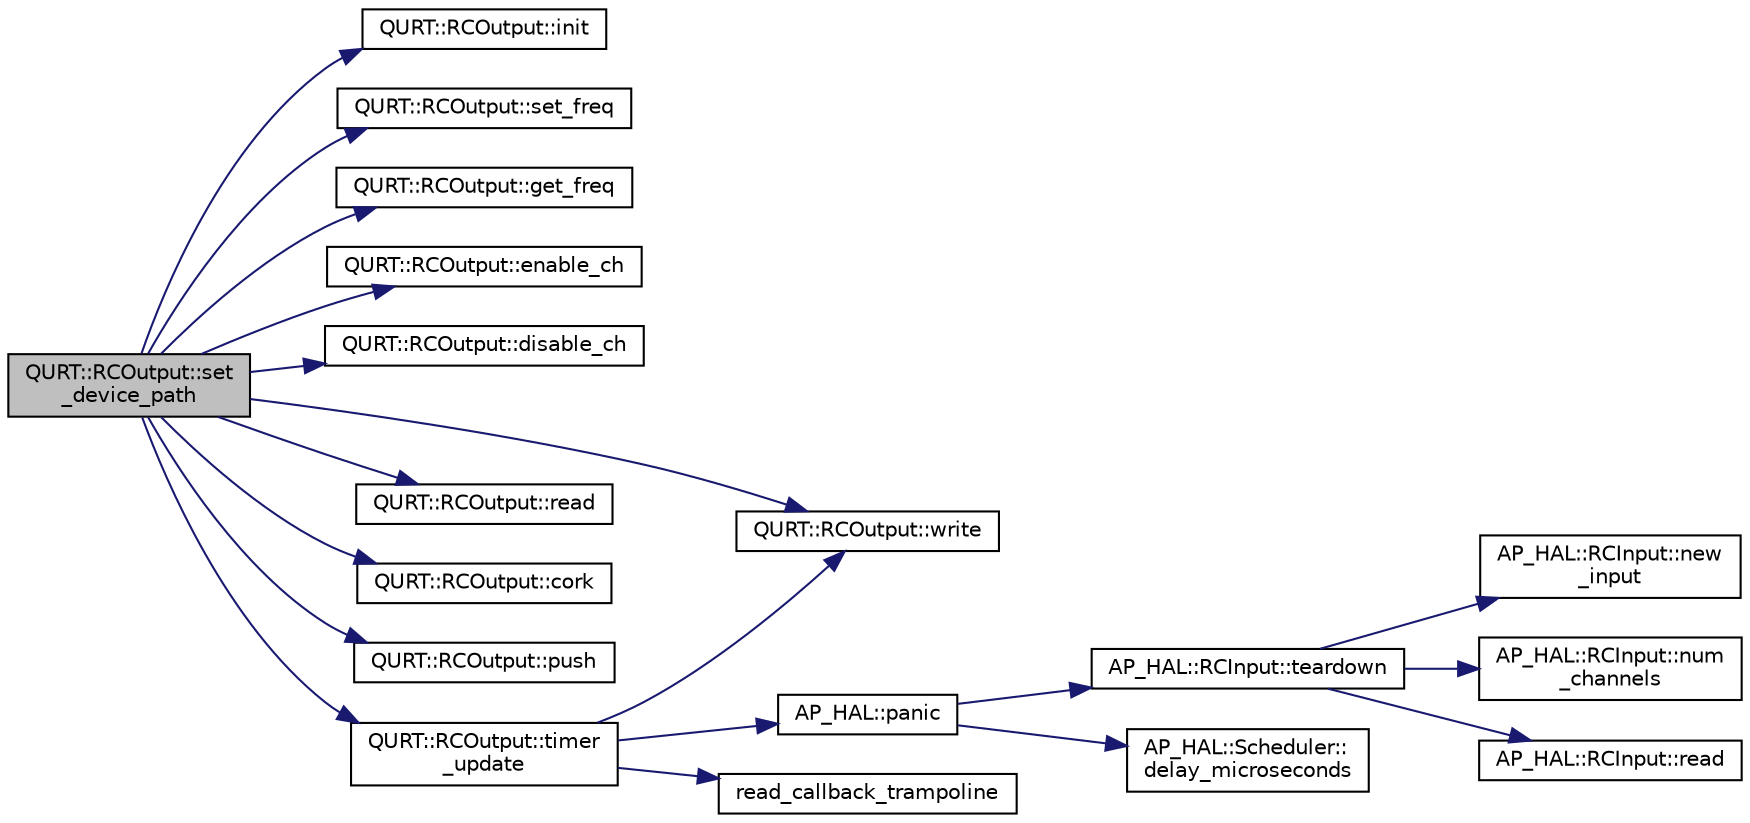 digraph "QURT::RCOutput::set_device_path"
{
 // INTERACTIVE_SVG=YES
  edge [fontname="Helvetica",fontsize="10",labelfontname="Helvetica",labelfontsize="10"];
  node [fontname="Helvetica",fontsize="10",shape=record];
  rankdir="LR";
  Node1 [label="QURT::RCOutput::set\l_device_path",height=0.2,width=0.4,color="black", fillcolor="grey75", style="filled", fontcolor="black"];
  Node1 -> Node2 [color="midnightblue",fontsize="10",style="solid",fontname="Helvetica"];
  Node2 [label="QURT::RCOutput::init",height=0.2,width=0.4,color="black", fillcolor="white", style="filled",URL="$classQURT_1_1RCOutput.html#a38815a1cab61abdfd8b12e18be35f8ff"];
  Node1 -> Node3 [color="midnightblue",fontsize="10",style="solid",fontname="Helvetica"];
  Node3 [label="QURT::RCOutput::set_freq",height=0.2,width=0.4,color="black", fillcolor="white", style="filled",URL="$classQURT_1_1RCOutput.html#a67fe295d01df1a4829095447d56bd9cb"];
  Node1 -> Node4 [color="midnightblue",fontsize="10",style="solid",fontname="Helvetica"];
  Node4 [label="QURT::RCOutput::get_freq",height=0.2,width=0.4,color="black", fillcolor="white", style="filled",URL="$classQURT_1_1RCOutput.html#a1d9ae34d07a077ef062565bd6f5c2b42"];
  Node1 -> Node5 [color="midnightblue",fontsize="10",style="solid",fontname="Helvetica"];
  Node5 [label="QURT::RCOutput::enable_ch",height=0.2,width=0.4,color="black", fillcolor="white", style="filled",URL="$classQURT_1_1RCOutput.html#a0e8bf4c4d913655d8fdb22e85e31643a"];
  Node1 -> Node6 [color="midnightblue",fontsize="10",style="solid",fontname="Helvetica"];
  Node6 [label="QURT::RCOutput::disable_ch",height=0.2,width=0.4,color="black", fillcolor="white", style="filled",URL="$classQURT_1_1RCOutput.html#a7e28acf7d84aeff1066d32b5d6171e14"];
  Node1 -> Node7 [color="midnightblue",fontsize="10",style="solid",fontname="Helvetica"];
  Node7 [label="QURT::RCOutput::write",height=0.2,width=0.4,color="black", fillcolor="white", style="filled",URL="$classQURT_1_1RCOutput.html#a027f78336f665020c0af0b44de203d2f"];
  Node1 -> Node8 [color="midnightblue",fontsize="10",style="solid",fontname="Helvetica"];
  Node8 [label="QURT::RCOutput::read",height=0.2,width=0.4,color="black", fillcolor="white", style="filled",URL="$classQURT_1_1RCOutput.html#add026081e6c6f00a5d5c7d074b0a3a1e"];
  Node1 -> Node9 [color="midnightblue",fontsize="10",style="solid",fontname="Helvetica"];
  Node9 [label="QURT::RCOutput::cork",height=0.2,width=0.4,color="black", fillcolor="white", style="filled",URL="$classQURT_1_1RCOutput.html#a3bff154cd06477dab881733af9135567"];
  Node1 -> Node10 [color="midnightblue",fontsize="10",style="solid",fontname="Helvetica"];
  Node10 [label="QURT::RCOutput::push",height=0.2,width=0.4,color="black", fillcolor="white", style="filled",URL="$classQURT_1_1RCOutput.html#a6f8d171bd544e291f81ef37035e6943e"];
  Node1 -> Node11 [color="midnightblue",fontsize="10",style="solid",fontname="Helvetica"];
  Node11 [label="QURT::RCOutput::timer\l_update",height=0.2,width=0.4,color="black", fillcolor="white", style="filled",URL="$classQURT_1_1RCOutput.html#aadfaee85e450d2f069fc1ed8149d11c7"];
  Node11 -> Node12 [color="midnightblue",fontsize="10",style="solid",fontname="Helvetica"];
  Node12 [label="AP_HAL::panic",height=0.2,width=0.4,color="black", fillcolor="white", style="filled",URL="$namespaceAP__HAL.html#a71832f03d849a0c088f04fc98d3c8143"];
  Node12 -> Node13 [color="midnightblue",fontsize="10",style="solid",fontname="Helvetica"];
  Node13 [label="AP_HAL::RCInput::teardown",height=0.2,width=0.4,color="black", fillcolor="white", style="filled",URL="$classAP__HAL_1_1RCInput.html#a2bea13d38f2b9ae8bf5193a3a69f0a31"];
  Node13 -> Node14 [color="midnightblue",fontsize="10",style="solid",fontname="Helvetica"];
  Node14 [label="AP_HAL::RCInput::new\l_input",height=0.2,width=0.4,color="black", fillcolor="white", style="filled",URL="$classAP__HAL_1_1RCInput.html#aee1fade33080edef83dd7db0fad0f7da"];
  Node13 -> Node15 [color="midnightblue",fontsize="10",style="solid",fontname="Helvetica"];
  Node15 [label="AP_HAL::RCInput::num\l_channels",height=0.2,width=0.4,color="black", fillcolor="white", style="filled",URL="$classAP__HAL_1_1RCInput.html#ae55f959c6115c1f41783af3a2b6c4fcd"];
  Node13 -> Node16 [color="midnightblue",fontsize="10",style="solid",fontname="Helvetica"];
  Node16 [label="AP_HAL::RCInput::read",height=0.2,width=0.4,color="black", fillcolor="white", style="filled",URL="$classAP__HAL_1_1RCInput.html#a078fd7e6d2e6a899009ec674a8e03498"];
  Node12 -> Node17 [color="midnightblue",fontsize="10",style="solid",fontname="Helvetica"];
  Node17 [label="AP_HAL::Scheduler::\ldelay_microseconds",height=0.2,width=0.4,color="black", fillcolor="white", style="filled",URL="$classAP__HAL_1_1Scheduler.html#a78c4f1b1f192ac1c99544b6cc8f099b0"];
  Node11 -> Node18 [color="midnightblue",fontsize="10",style="solid",fontname="Helvetica"];
  Node18 [label="read_callback_trampoline",height=0.2,width=0.4,color="black", fillcolor="white", style="filled",URL="$QURT_2RCOutput_8cpp.html#a56b1a6e29c41db8ac7c6cd2908adb540"];
  Node11 -> Node7 [color="midnightblue",fontsize="10",style="solid",fontname="Helvetica"];
}
